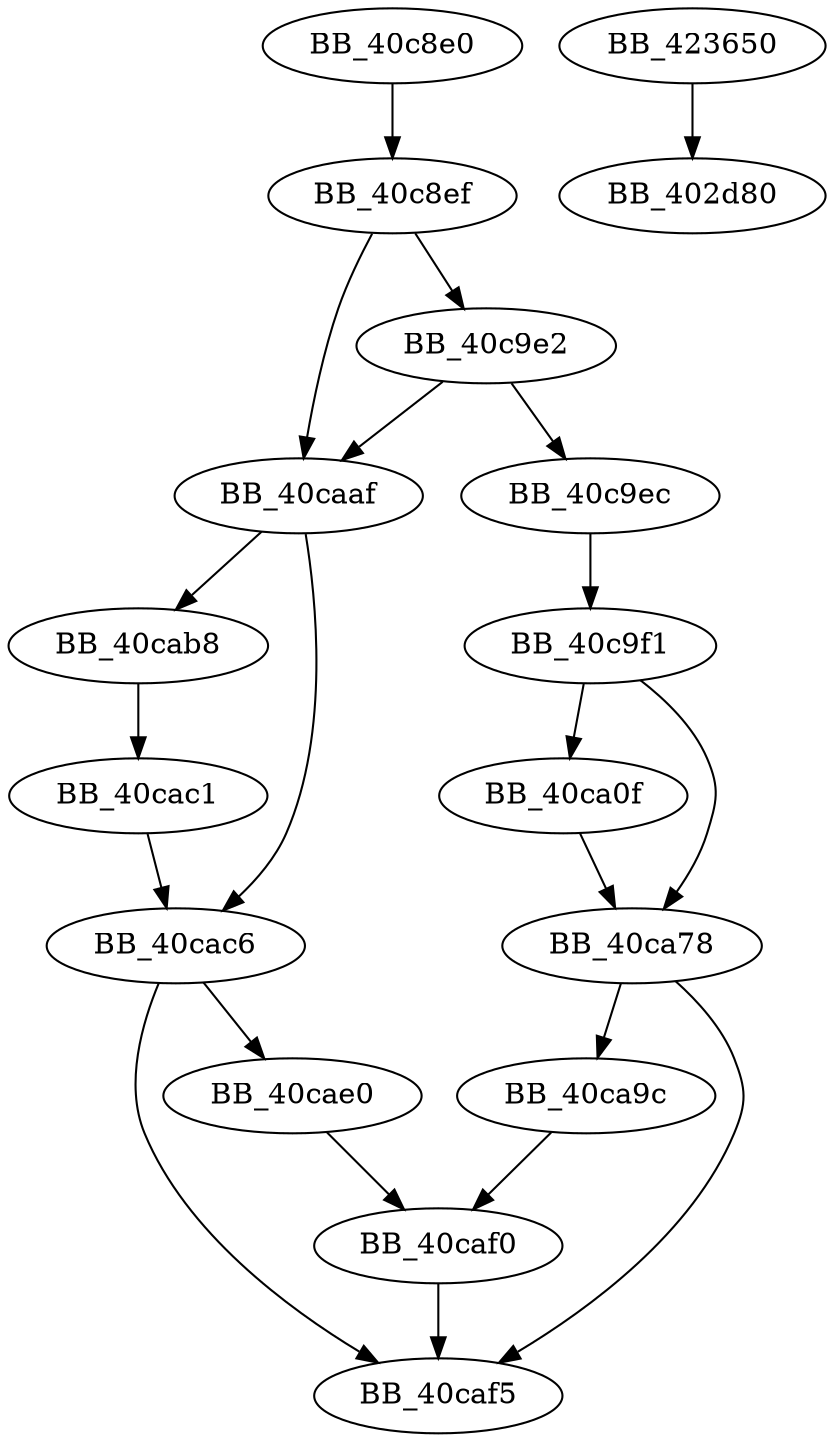 DiGraph sub_40C8E0{
BB_40c8e0->BB_40c8ef
BB_40c8ef->BB_40c9e2
BB_40c8ef->BB_40caaf
BB_40c9e2->BB_40c9ec
BB_40c9e2->BB_40caaf
BB_40c9ec->BB_40c9f1
BB_40c9f1->BB_40ca0f
BB_40c9f1->BB_40ca78
BB_40ca0f->BB_40ca78
BB_40ca78->BB_40ca9c
BB_40ca78->BB_40caf5
BB_40ca9c->BB_40caf0
BB_40caaf->BB_40cab8
BB_40caaf->BB_40cac6
BB_40cab8->BB_40cac1
BB_40cac1->BB_40cac6
BB_40cac6->BB_40cae0
BB_40cac6->BB_40caf5
BB_40cae0->BB_40caf0
BB_40caf0->BB_40caf5
BB_423650->BB_402d80
}
